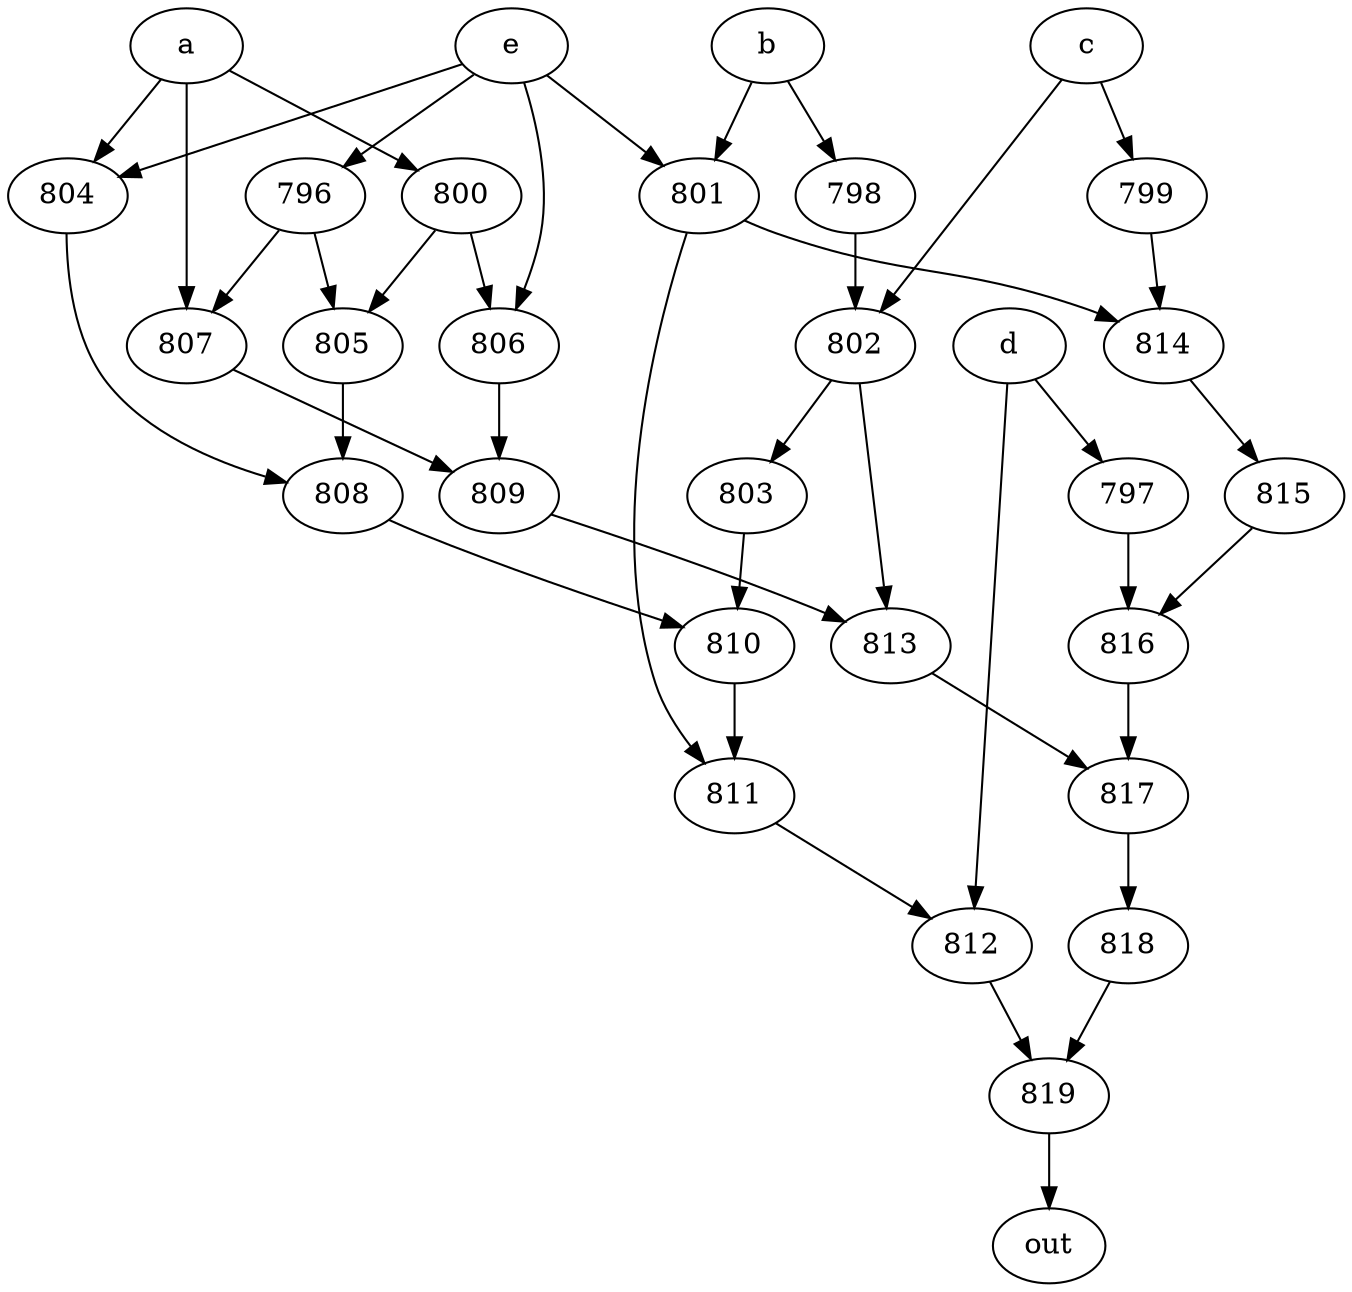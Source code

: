 strict digraph "" {
	819 -> out;
	a -> 800;
	a -> 804;
	a -> 807;
	800 -> 805;
	800 -> 806;
	804 -> 808;
	807 -> 809;
	805 -> 808;
	806 -> 809;
	808 -> 810;
	809 -> 813;
	b -> 798;
	b -> 801;
	798 -> 802;
	801 -> 811;
	801 -> 814;
	802 -> 803;
	802 -> 813;
	811 -> 812;
	814 -> 815;
	c -> 802;
	c -> 799;
	799 -> 814;
	803 -> 810;
	813 -> 817;
	d -> 797;
	d -> 812;
	797 -> 816;
	812 -> 819;
	816 -> 817;
	e -> 804;
	e -> 806;
	e -> 801;
	e -> 796;
	796 -> 807;
	796 -> 805;
	817 -> 818;
	815 -> 816;
	810 -> 811;
	818 -> 819;
}
